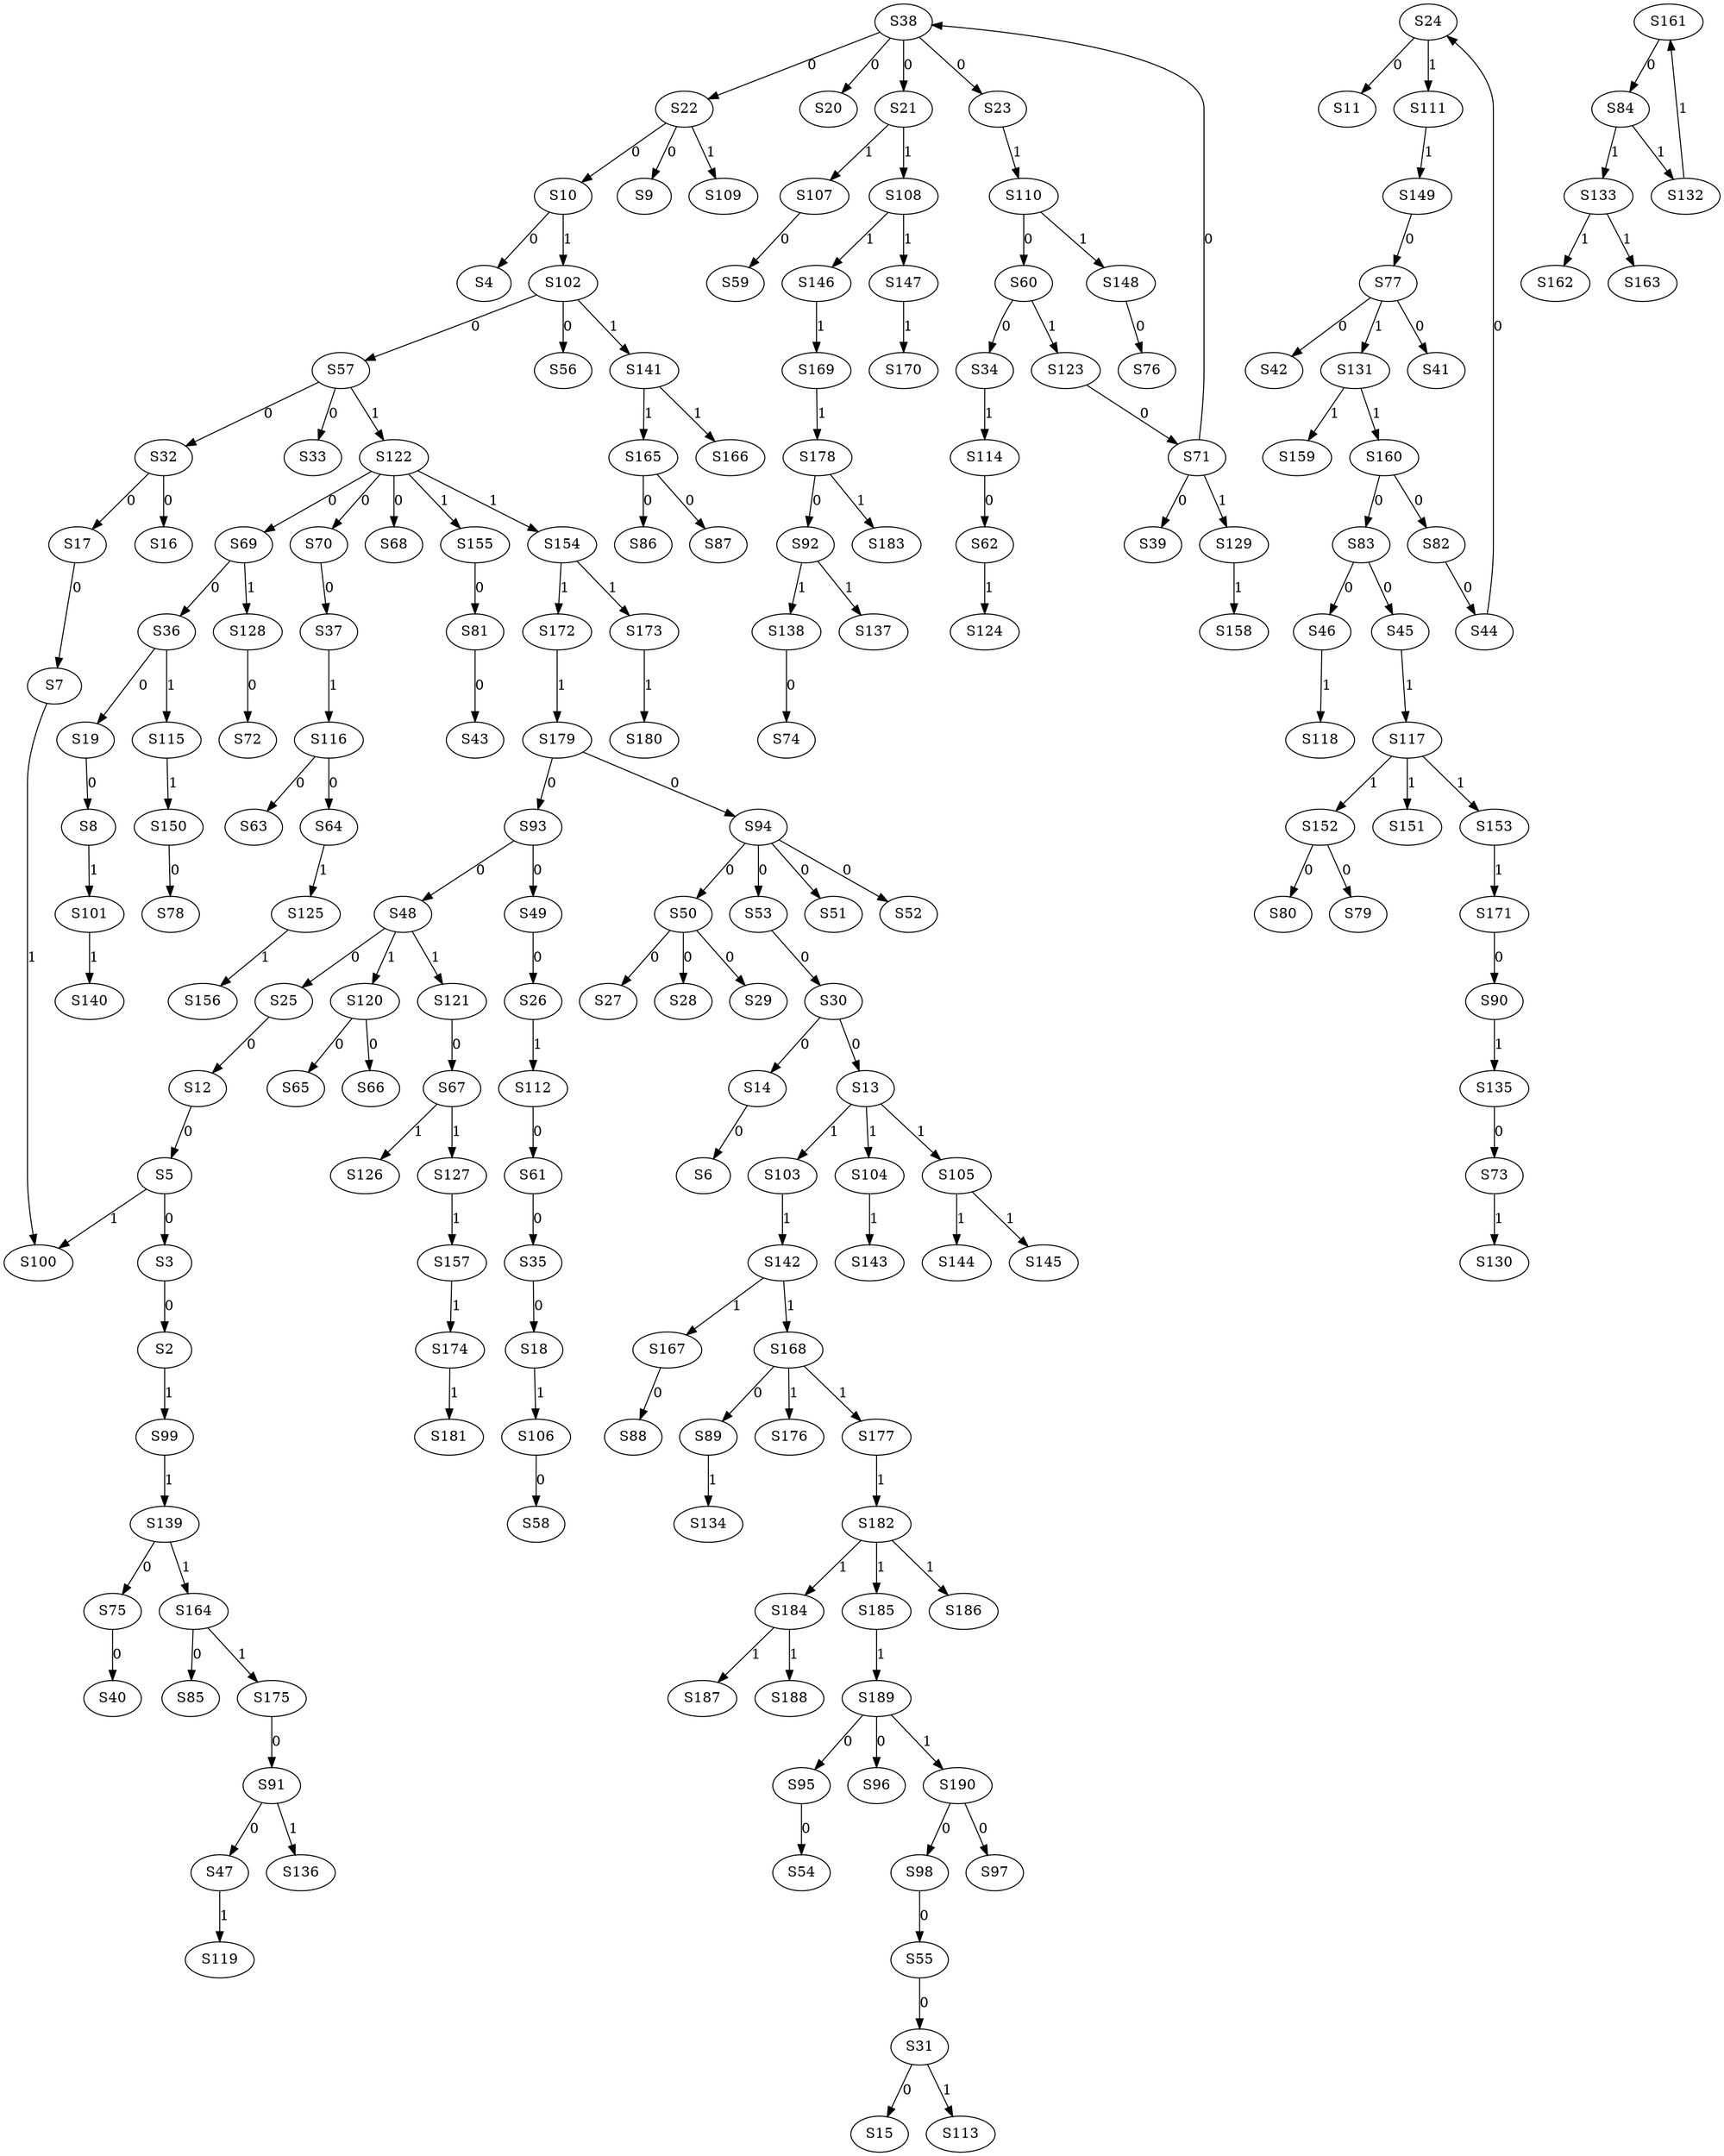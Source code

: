 strict digraph {
	S3 -> S2 [ label = 0 ];
	S5 -> S3 [ label = 0 ];
	S10 -> S4 [ label = 0 ];
	S12 -> S5 [ label = 0 ];
	S14 -> S6 [ label = 0 ];
	S17 -> S7 [ label = 0 ];
	S19 -> S8 [ label = 0 ];
	S22 -> S9 [ label = 0 ];
	S22 -> S10 [ label = 0 ];
	S24 -> S11 [ label = 0 ];
	S25 -> S12 [ label = 0 ];
	S30 -> S13 [ label = 0 ];
	S30 -> S14 [ label = 0 ];
	S31 -> S15 [ label = 0 ];
	S32 -> S16 [ label = 0 ];
	S32 -> S17 [ label = 0 ];
	S35 -> S18 [ label = 0 ];
	S36 -> S19 [ label = 0 ];
	S38 -> S20 [ label = 0 ];
	S38 -> S21 [ label = 0 ];
	S38 -> S22 [ label = 0 ];
	S38 -> S23 [ label = 0 ];
	S44 -> S24 [ label = 0 ];
	S48 -> S25 [ label = 0 ];
	S49 -> S26 [ label = 0 ];
	S50 -> S27 [ label = 0 ];
	S50 -> S28 [ label = 0 ];
	S50 -> S29 [ label = 0 ];
	S53 -> S30 [ label = 0 ];
	S55 -> S31 [ label = 0 ];
	S57 -> S32 [ label = 0 ];
	S57 -> S33 [ label = 0 ];
	S60 -> S34 [ label = 0 ];
	S61 -> S35 [ label = 0 ];
	S69 -> S36 [ label = 0 ];
	S70 -> S37 [ label = 0 ];
	S71 -> S38 [ label = 0 ];
	S71 -> S39 [ label = 0 ];
	S75 -> S40 [ label = 0 ];
	S77 -> S41 [ label = 0 ];
	S77 -> S42 [ label = 0 ];
	S81 -> S43 [ label = 0 ];
	S82 -> S44 [ label = 0 ];
	S83 -> S45 [ label = 0 ];
	S83 -> S46 [ label = 0 ];
	S91 -> S47 [ label = 0 ];
	S93 -> S48 [ label = 0 ];
	S93 -> S49 [ label = 0 ];
	S94 -> S50 [ label = 0 ];
	S94 -> S51 [ label = 0 ];
	S94 -> S52 [ label = 0 ];
	S94 -> S53 [ label = 0 ];
	S95 -> S54 [ label = 0 ];
	S98 -> S55 [ label = 0 ];
	S102 -> S56 [ label = 0 ];
	S102 -> S57 [ label = 0 ];
	S106 -> S58 [ label = 0 ];
	S107 -> S59 [ label = 0 ];
	S110 -> S60 [ label = 0 ];
	S112 -> S61 [ label = 0 ];
	S114 -> S62 [ label = 0 ];
	S116 -> S63 [ label = 0 ];
	S116 -> S64 [ label = 0 ];
	S120 -> S65 [ label = 0 ];
	S120 -> S66 [ label = 0 ];
	S121 -> S67 [ label = 0 ];
	S122 -> S68 [ label = 0 ];
	S122 -> S69 [ label = 0 ];
	S122 -> S70 [ label = 0 ];
	S123 -> S71 [ label = 0 ];
	S128 -> S72 [ label = 0 ];
	S135 -> S73 [ label = 0 ];
	S138 -> S74 [ label = 0 ];
	S139 -> S75 [ label = 0 ];
	S148 -> S76 [ label = 0 ];
	S149 -> S77 [ label = 0 ];
	S150 -> S78 [ label = 0 ];
	S152 -> S79 [ label = 0 ];
	S152 -> S80 [ label = 0 ];
	S155 -> S81 [ label = 0 ];
	S160 -> S82 [ label = 0 ];
	S160 -> S83 [ label = 0 ];
	S161 -> S84 [ label = 0 ];
	S164 -> S85 [ label = 0 ];
	S165 -> S86 [ label = 0 ];
	S165 -> S87 [ label = 0 ];
	S167 -> S88 [ label = 0 ];
	S168 -> S89 [ label = 0 ];
	S171 -> S90 [ label = 0 ];
	S175 -> S91 [ label = 0 ];
	S178 -> S92 [ label = 0 ];
	S179 -> S93 [ label = 0 ];
	S179 -> S94 [ label = 0 ];
	S189 -> S95 [ label = 0 ];
	S189 -> S96 [ label = 0 ];
	S190 -> S97 [ label = 0 ];
	S190 -> S98 [ label = 0 ];
	S2 -> S99 [ label = 1 ];
	S5 -> S100 [ label = 1 ];
	S8 -> S101 [ label = 1 ];
	S10 -> S102 [ label = 1 ];
	S13 -> S103 [ label = 1 ];
	S13 -> S104 [ label = 1 ];
	S13 -> S105 [ label = 1 ];
	S18 -> S106 [ label = 1 ];
	S21 -> S107 [ label = 1 ];
	S21 -> S108 [ label = 1 ];
	S22 -> S109 [ label = 1 ];
	S23 -> S110 [ label = 1 ];
	S24 -> S111 [ label = 1 ];
	S26 -> S112 [ label = 1 ];
	S31 -> S113 [ label = 1 ];
	S34 -> S114 [ label = 1 ];
	S36 -> S115 [ label = 1 ];
	S37 -> S116 [ label = 1 ];
	S45 -> S117 [ label = 1 ];
	S46 -> S118 [ label = 1 ];
	S47 -> S119 [ label = 1 ];
	S48 -> S120 [ label = 1 ];
	S48 -> S121 [ label = 1 ];
	S57 -> S122 [ label = 1 ];
	S60 -> S123 [ label = 1 ];
	S62 -> S124 [ label = 1 ];
	S64 -> S125 [ label = 1 ];
	S67 -> S126 [ label = 1 ];
	S67 -> S127 [ label = 1 ];
	S69 -> S128 [ label = 1 ];
	S71 -> S129 [ label = 1 ];
	S73 -> S130 [ label = 1 ];
	S77 -> S131 [ label = 1 ];
	S84 -> S132 [ label = 1 ];
	S84 -> S133 [ label = 1 ];
	S89 -> S134 [ label = 1 ];
	S90 -> S135 [ label = 1 ];
	S91 -> S136 [ label = 1 ];
	S92 -> S137 [ label = 1 ];
	S92 -> S138 [ label = 1 ];
	S99 -> S139 [ label = 1 ];
	S101 -> S140 [ label = 1 ];
	S102 -> S141 [ label = 1 ];
	S103 -> S142 [ label = 1 ];
	S104 -> S143 [ label = 1 ];
	S105 -> S144 [ label = 1 ];
	S105 -> S145 [ label = 1 ];
	S108 -> S146 [ label = 1 ];
	S108 -> S147 [ label = 1 ];
	S110 -> S148 [ label = 1 ];
	S111 -> S149 [ label = 1 ];
	S115 -> S150 [ label = 1 ];
	S117 -> S151 [ label = 1 ];
	S117 -> S152 [ label = 1 ];
	S117 -> S153 [ label = 1 ];
	S122 -> S154 [ label = 1 ];
	S122 -> S155 [ label = 1 ];
	S125 -> S156 [ label = 1 ];
	S127 -> S157 [ label = 1 ];
	S129 -> S158 [ label = 1 ];
	S131 -> S159 [ label = 1 ];
	S131 -> S160 [ label = 1 ];
	S132 -> S161 [ label = 1 ];
	S133 -> S162 [ label = 1 ];
	S133 -> S163 [ label = 1 ];
	S139 -> S164 [ label = 1 ];
	S141 -> S165 [ label = 1 ];
	S141 -> S166 [ label = 1 ];
	S142 -> S167 [ label = 1 ];
	S142 -> S168 [ label = 1 ];
	S146 -> S169 [ label = 1 ];
	S147 -> S170 [ label = 1 ];
	S153 -> S171 [ label = 1 ];
	S154 -> S172 [ label = 1 ];
	S154 -> S173 [ label = 1 ];
	S157 -> S174 [ label = 1 ];
	S164 -> S175 [ label = 1 ];
	S168 -> S176 [ label = 1 ];
	S168 -> S177 [ label = 1 ];
	S169 -> S178 [ label = 1 ];
	S172 -> S179 [ label = 1 ];
	S173 -> S180 [ label = 1 ];
	S174 -> S181 [ label = 1 ];
	S177 -> S182 [ label = 1 ];
	S178 -> S183 [ label = 1 ];
	S182 -> S184 [ label = 1 ];
	S182 -> S185 [ label = 1 ];
	S182 -> S186 [ label = 1 ];
	S184 -> S187 [ label = 1 ];
	S184 -> S188 [ label = 1 ];
	S185 -> S189 [ label = 1 ];
	S189 -> S190 [ label = 1 ];
	S7 -> S100 [ label = 1 ];
}